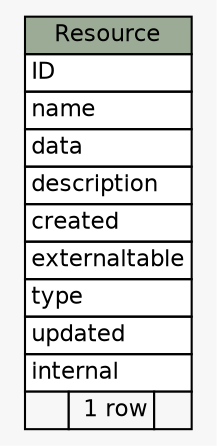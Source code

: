 // dot 2.26.3 on Linux 2.6.32-5-686
// SchemaSpy rev 590
digraph "Resource" {
  graph [
    rankdir="RL"
    bgcolor="#f7f7f7"
    nodesep="0.18"
    ranksep="0.46"
    fontname="Helvetica"
    fontsize="11"
  ];
  node [
    fontname="Helvetica"
    fontsize="11"
    shape="plaintext"
  ];
  edge [
    arrowsize="0.8"
  ];
  "Resource" [
    label=<
    <TABLE BORDER="0" CELLBORDER="1" CELLSPACING="0" BGCOLOR="#ffffff">
      <TR><TD COLSPAN="3" BGCOLOR="#9bab96" ALIGN="CENTER">Resource</TD></TR>
      <TR><TD PORT="ID" COLSPAN="3" ALIGN="LEFT">ID</TD></TR>
      <TR><TD PORT="name" COLSPAN="3" ALIGN="LEFT">name</TD></TR>
      <TR><TD PORT="data" COLSPAN="3" ALIGN="LEFT">data</TD></TR>
      <TR><TD PORT="description" COLSPAN="3" ALIGN="LEFT">description</TD></TR>
      <TR><TD PORT="created" COLSPAN="3" ALIGN="LEFT">created</TD></TR>
      <TR><TD PORT="externaltable" COLSPAN="3" ALIGN="LEFT">externaltable</TD></TR>
      <TR><TD PORT="type" COLSPAN="3" ALIGN="LEFT">type</TD></TR>
      <TR><TD PORT="updated" COLSPAN="3" ALIGN="LEFT">updated</TD></TR>
      <TR><TD PORT="internal" COLSPAN="3" ALIGN="LEFT">internal</TD></TR>
      <TR><TD ALIGN="LEFT" BGCOLOR="#f7f7f7">  </TD><TD ALIGN="RIGHT" BGCOLOR="#f7f7f7">1 row</TD><TD ALIGN="RIGHT" BGCOLOR="#f7f7f7">  </TD></TR>
    </TABLE>>
    URL="tables/Resource.html"
    tooltip="Resource"
  ];
}
